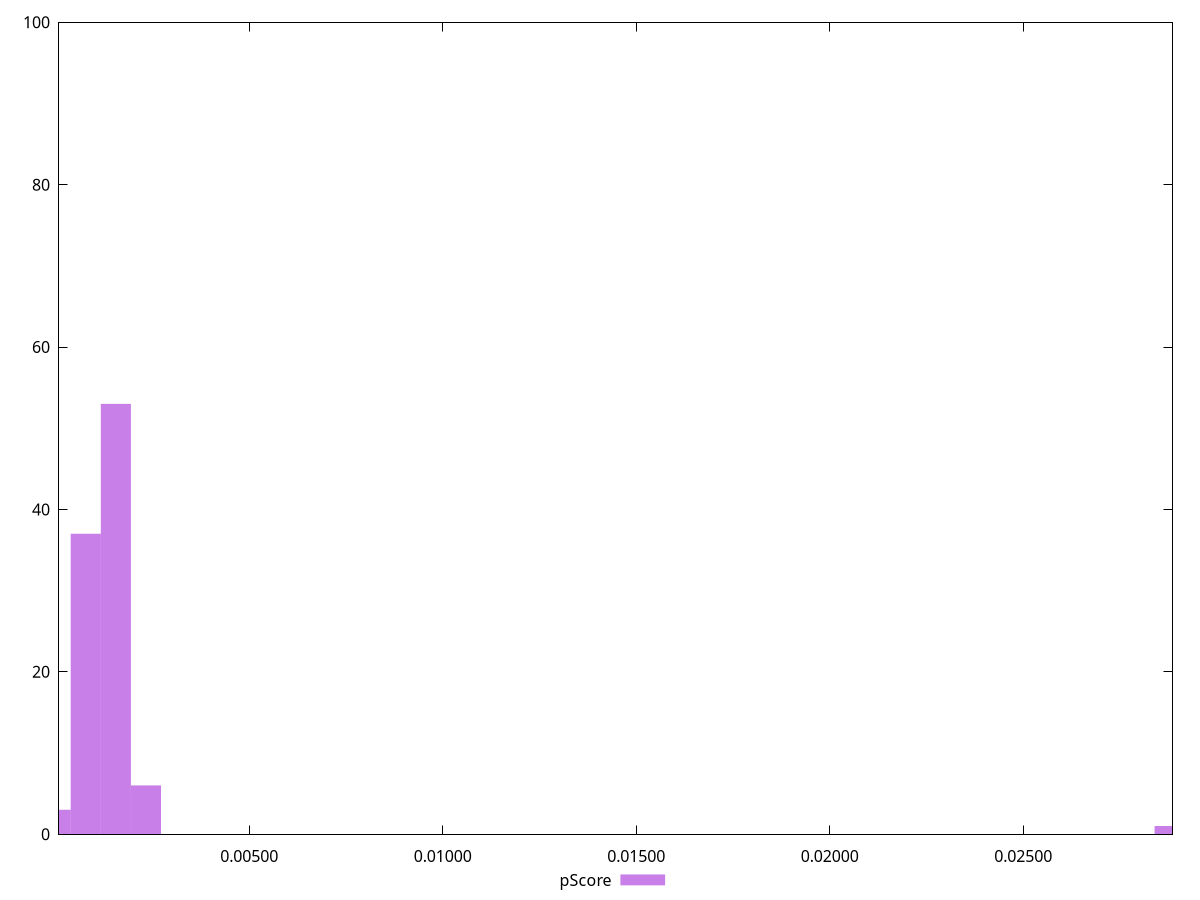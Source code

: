 reset

$pScore <<EOF
0.028782183927084804 1
0.0007778968628941839 37
0.0015557937257883678 53
0 3
0.0023336905886825517 6
EOF

set key outside below
set boxwidth 0.0007778968628941839
set xrange [0.00008677057818357037:0.028856471271733963]
set yrange [0:100]
set trange [0:100]
set style fill transparent solid 0.5 noborder
set terminal svg size 640, 490 enhanced background rgb 'white'
set output "reports/report_00031_2021-02-24T23-18-18.084Z/largest-contentful-paint/samples/astro/pScore/histogram.svg"

plot $pScore title "pScore" with boxes

reset
